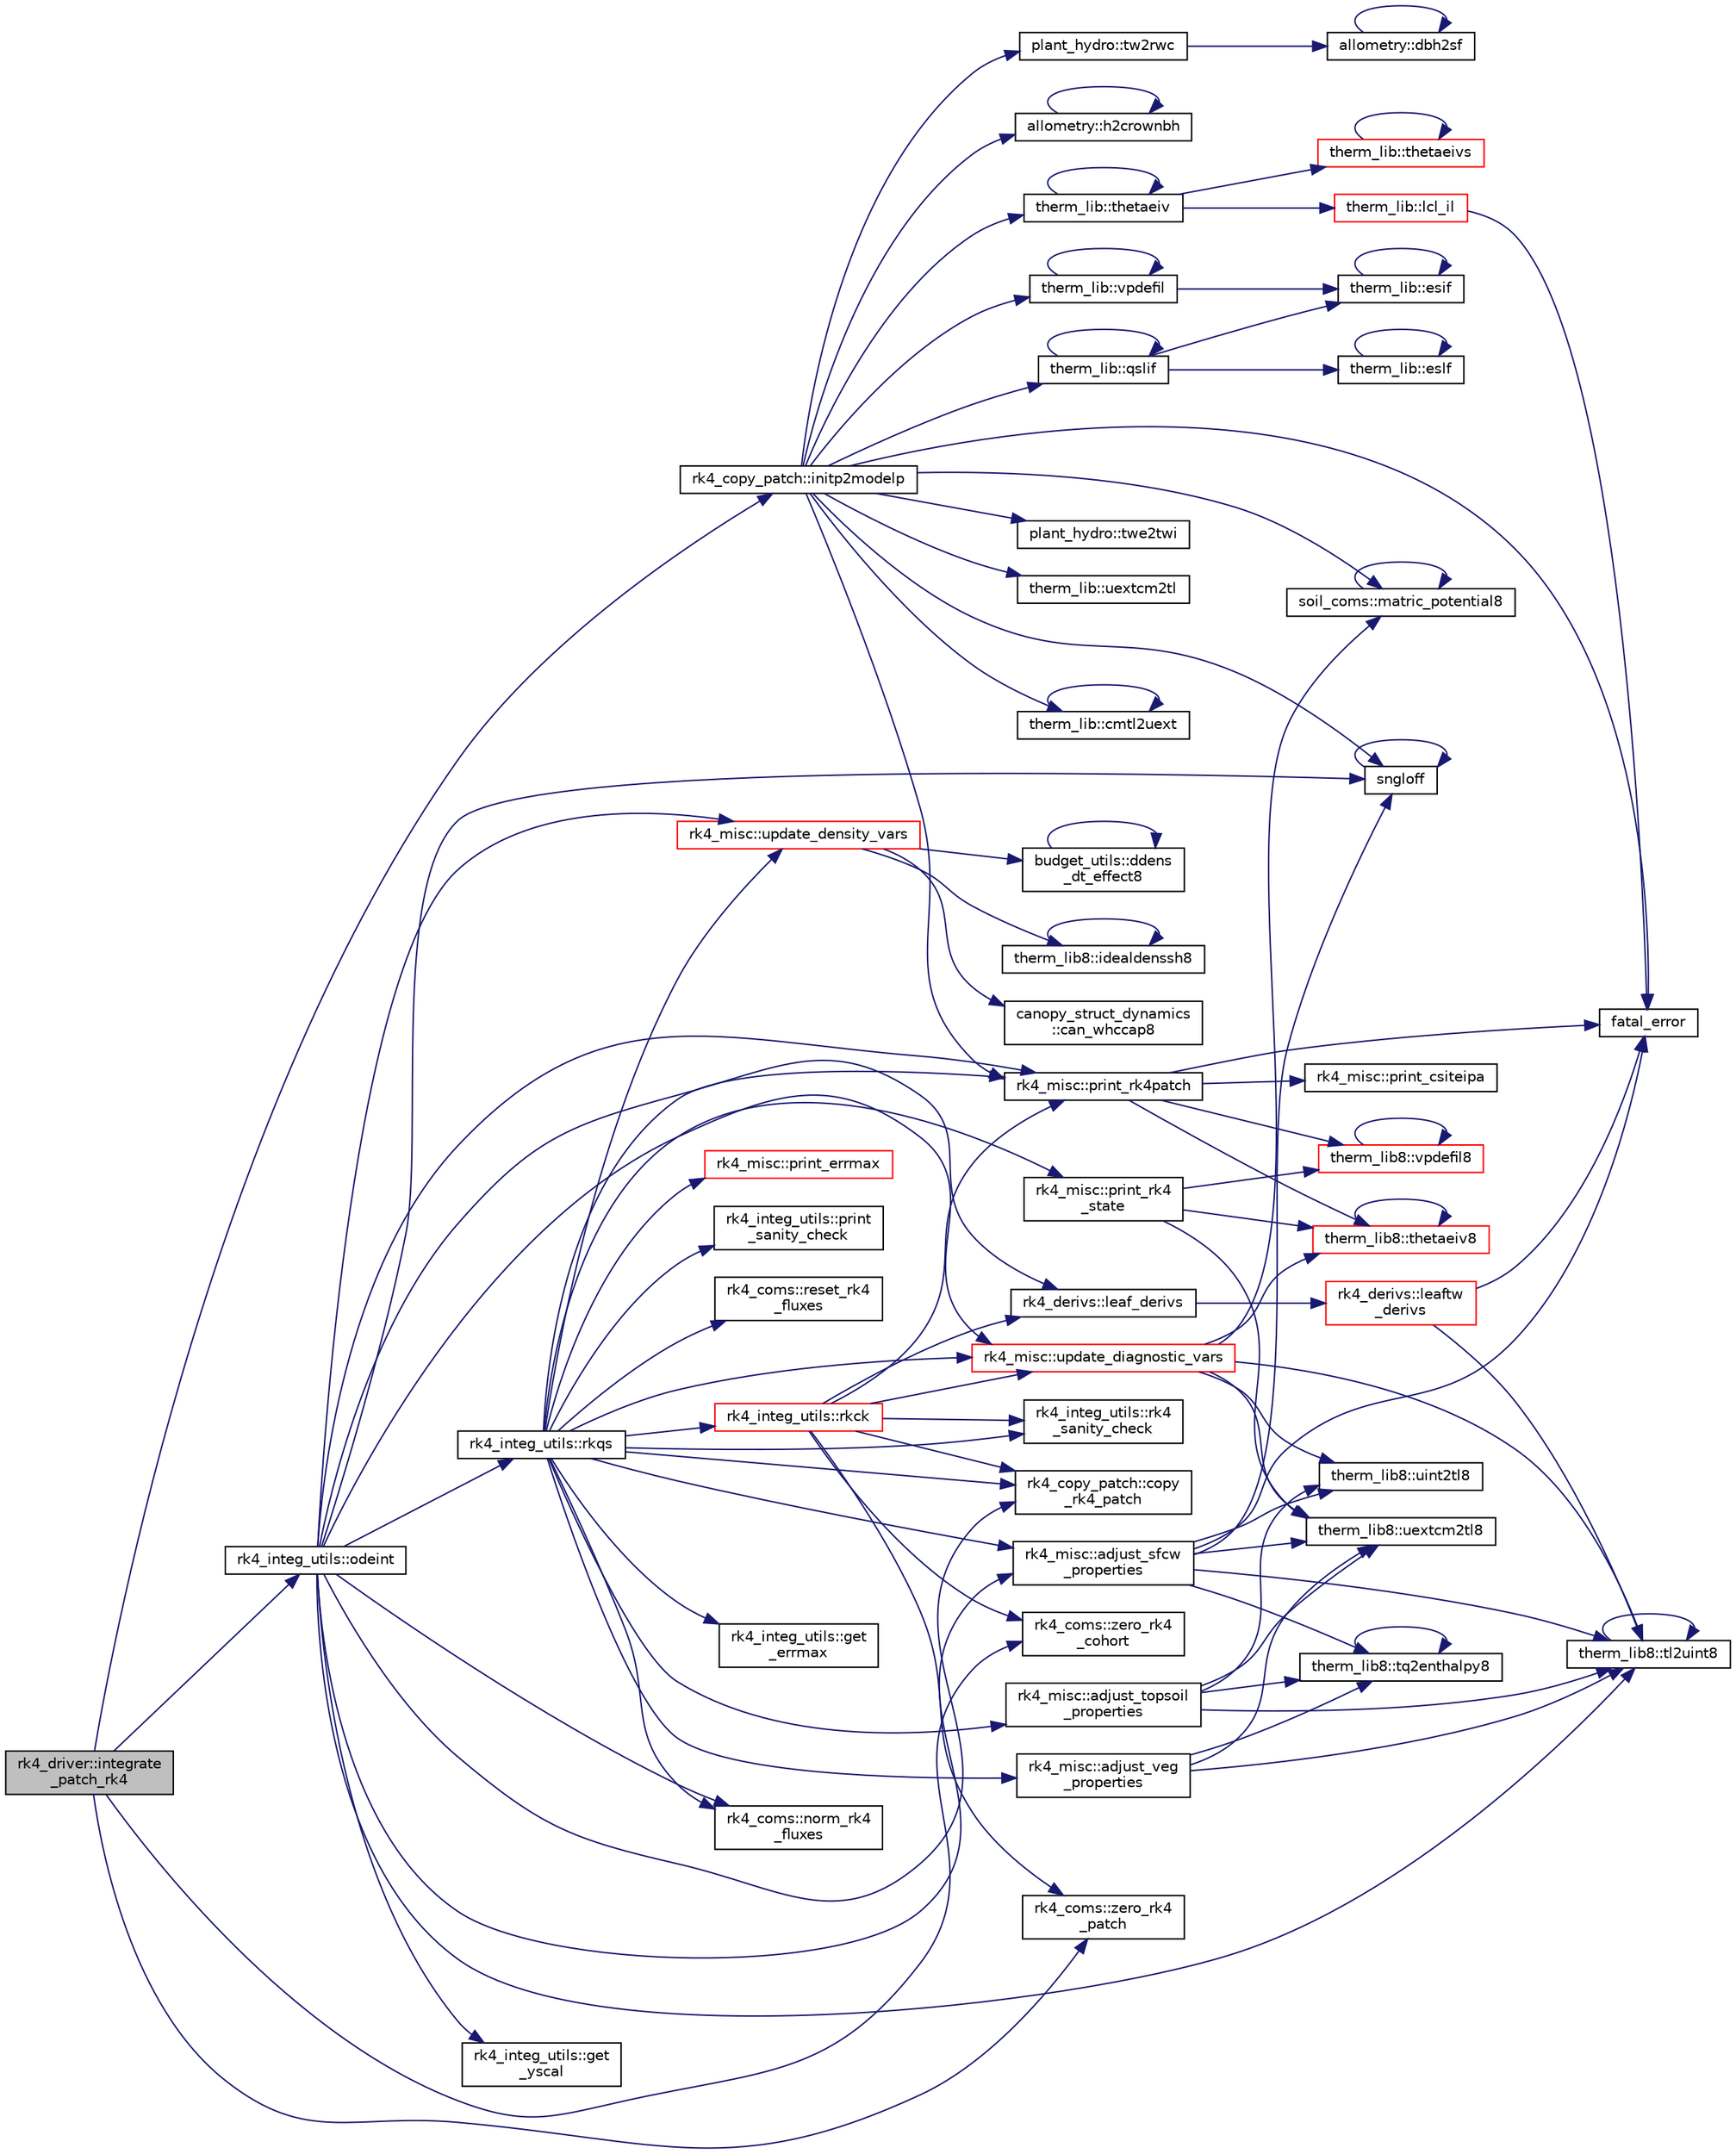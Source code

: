 digraph "rk4_driver::integrate_patch_rk4"
{
 // LATEX_PDF_SIZE
  edge [fontname="Helvetica",fontsize="10",labelfontname="Helvetica",labelfontsize="10"];
  node [fontname="Helvetica",fontsize="10",shape=record];
  rankdir="LR";
  Node1 [label="rk4_driver::integrate\l_patch_rk4",height=0.2,width=0.4,color="black", fillcolor="grey75", style="filled", fontcolor="black",tooltip=" "];
  Node1 -> Node2 [color="midnightblue",fontsize="10",style="solid"];
  Node2 [label="rk4_copy_patch::initp2modelp",height=0.2,width=0.4,color="black", fillcolor="white", style="filled",URL="$namespacerk4__copy__patch.html#a5c62a7572c0981a019c41feb3d93fa80",tooltip=" "];
  Node2 -> Node3 [color="midnightblue",fontsize="10",style="solid"];
  Node3 [label="therm_lib::cmtl2uext",height=0.2,width=0.4,color="black", fillcolor="white", style="filled",URL="$namespacetherm__lib.html#a2db60e1f300fadcd09ef451059aa571b",tooltip=" "];
  Node3 -> Node3 [color="midnightblue",fontsize="10",style="solid"];
  Node2 -> Node4 [color="midnightblue",fontsize="10",style="solid"];
  Node4 [label="fatal_error",height=0.2,width=0.4,color="black", fillcolor="white", style="filled",URL="$fatal__error_8_f90.html#a2a2bff228716ab48a81c795b348d1665",tooltip=" "];
  Node2 -> Node5 [color="midnightblue",fontsize="10",style="solid"];
  Node5 [label="allometry::h2crownbh",height=0.2,width=0.4,color="black", fillcolor="white", style="filled",URL="$namespaceallometry.html#a88949ed487fccc2f1dfd065399043b0d",tooltip=" "];
  Node5 -> Node5 [color="midnightblue",fontsize="10",style="solid"];
  Node2 -> Node6 [color="midnightblue",fontsize="10",style="solid"];
  Node6 [label="soil_coms::matric_potential8",height=0.2,width=0.4,color="black", fillcolor="white", style="filled",URL="$namespacesoil__coms.html#aba13a25afd16826ae4dfb38fa047ba76",tooltip=" "];
  Node6 -> Node6 [color="midnightblue",fontsize="10",style="solid"];
  Node2 -> Node7 [color="midnightblue",fontsize="10",style="solid"];
  Node7 [label="rk4_misc::print_rk4patch",height=0.2,width=0.4,color="black", fillcolor="white", style="filled",URL="$namespacerk4__misc.html#a6f1b7481db8c4187a653058e22652cb9",tooltip=" "];
  Node7 -> Node4 [color="midnightblue",fontsize="10",style="solid"];
  Node7 -> Node8 [color="midnightblue",fontsize="10",style="solid"];
  Node8 [label="rk4_misc::print_csiteipa",height=0.2,width=0.4,color="black", fillcolor="white", style="filled",URL="$namespacerk4__misc.html#a0c4d2f93e98e7f917d90689dcdaf47e3",tooltip=" "];
  Node7 -> Node9 [color="midnightblue",fontsize="10",style="solid"];
  Node9 [label="therm_lib8::thetaeiv8",height=0.2,width=0.4,color="red", fillcolor="white", style="filled",URL="$namespacetherm__lib8.html#aca0eeff24415eab272c13efcba42ebd5",tooltip=" "];
  Node9 -> Node9 [color="midnightblue",fontsize="10",style="solid"];
  Node7 -> Node19 [color="midnightblue",fontsize="10",style="solid"];
  Node19 [label="therm_lib8::vpdefil8",height=0.2,width=0.4,color="red", fillcolor="white", style="filled",URL="$namespacetherm__lib8.html#a11c93be5459d6b6a5501cbd52977e6ab",tooltip=" "];
  Node19 -> Node19 [color="midnightblue",fontsize="10",style="solid"];
  Node2 -> Node20 [color="midnightblue",fontsize="10",style="solid"];
  Node20 [label="therm_lib::qslif",height=0.2,width=0.4,color="black", fillcolor="white", style="filled",URL="$namespacetherm__lib.html#a44ab3a68e6060bf4afbfc504e3a8c633",tooltip=" "];
  Node20 -> Node21 [color="midnightblue",fontsize="10",style="solid"];
  Node21 [label="therm_lib::esif",height=0.2,width=0.4,color="black", fillcolor="white", style="filled",URL="$namespacetherm__lib.html#a109004866b1542dfcfa1da1e5130d3c9",tooltip=" "];
  Node21 -> Node21 [color="midnightblue",fontsize="10",style="solid"];
  Node20 -> Node22 [color="midnightblue",fontsize="10",style="solid"];
  Node22 [label="therm_lib::eslf",height=0.2,width=0.4,color="black", fillcolor="white", style="filled",URL="$namespacetherm__lib.html#a82ae02323247d6435153002a309552fb",tooltip=" "];
  Node22 -> Node22 [color="midnightblue",fontsize="10",style="solid"];
  Node20 -> Node20 [color="midnightblue",fontsize="10",style="solid"];
  Node2 -> Node23 [color="midnightblue",fontsize="10",style="solid"];
  Node23 [label="sngloff",height=0.2,width=0.4,color="black", fillcolor="white", style="filled",URL="$numutils_8f90.html#a97ff3973394dba1b9534e055e358de97",tooltip=" "];
  Node23 -> Node23 [color="midnightblue",fontsize="10",style="solid"];
  Node2 -> Node24 [color="midnightblue",fontsize="10",style="solid"];
  Node24 [label="therm_lib::thetaeiv",height=0.2,width=0.4,color="black", fillcolor="white", style="filled",URL="$namespacetherm__lib.html#a2523d158beee975faaed4552724aae65",tooltip=" "];
  Node24 -> Node25 [color="midnightblue",fontsize="10",style="solid"];
  Node25 [label="therm_lib::lcl_il",height=0.2,width=0.4,color="red", fillcolor="white", style="filled",URL="$namespacetherm__lib.html#a0b1c333335dfb4af1c56bc56a0e45440",tooltip=" "];
  Node25 -> Node4 [color="midnightblue",fontsize="10",style="solid"];
  Node24 -> Node24 [color="midnightblue",fontsize="10",style="solid"];
  Node24 -> Node30 [color="midnightblue",fontsize="10",style="solid"];
  Node30 [label="therm_lib::thetaeivs",height=0.2,width=0.4,color="red", fillcolor="white", style="filled",URL="$namespacetherm__lib.html#a59bae4be9ba9f862c7b58953f37a9be2",tooltip=" "];
  Node30 -> Node30 [color="midnightblue",fontsize="10",style="solid"];
  Node2 -> Node32 [color="midnightblue",fontsize="10",style="solid"];
  Node32 [label="plant_hydro::tw2rwc",height=0.2,width=0.4,color="black", fillcolor="white", style="filled",URL="$namespaceplant__hydro.html#a09860c21fcc80cc71cd5d5c11ff2ddd2",tooltip="Convert total water to relative water content for both leaf and wood."];
  Node32 -> Node33 [color="midnightblue",fontsize="10",style="solid"];
  Node33 [label="allometry::dbh2sf",height=0.2,width=0.4,color="black", fillcolor="white", style="filled",URL="$namespaceallometry.html#aded2a9492711f07e5c157c17e9029c10",tooltip=" "];
  Node33 -> Node33 [color="midnightblue",fontsize="10",style="solid"];
  Node2 -> Node34 [color="midnightblue",fontsize="10",style="solid"];
  Node34 [label="plant_hydro::twe2twi",height=0.2,width=0.4,color="black", fillcolor="white", style="filled",URL="$namespaceplant__hydro.html#aeec57a396eb838de8a254337d9b9851d",tooltip="Extensive to extensive internal water converter."];
  Node2 -> Node35 [color="midnightblue",fontsize="10",style="solid"];
  Node35 [label="therm_lib::uextcm2tl",height=0.2,width=0.4,color="black", fillcolor="white", style="filled",URL="$namespacetherm__lib.html#ac588ab0dc1c0c52c4c41b847be134ee9",tooltip=" "];
  Node2 -> Node36 [color="midnightblue",fontsize="10",style="solid"];
  Node36 [label="therm_lib::vpdefil",height=0.2,width=0.4,color="black", fillcolor="white", style="filled",URL="$namespacetherm__lib.html#af6ca165844a5da4f2d21a37aa3fff081",tooltip=" "];
  Node36 -> Node21 [color="midnightblue",fontsize="10",style="solid"];
  Node36 -> Node36 [color="midnightblue",fontsize="10",style="solid"];
  Node1 -> Node37 [color="midnightblue",fontsize="10",style="solid"];
  Node37 [label="rk4_integ_utils::odeint",height=0.2,width=0.4,color="black", fillcolor="white", style="filled",URL="$namespacerk4__integ__utils.html#a479cb673a6f002065a13f3888a76fc5c",tooltip=" "];
  Node37 -> Node38 [color="midnightblue",fontsize="10",style="solid"];
  Node38 [label="rk4_misc::adjust_sfcw\l_properties",height=0.2,width=0.4,color="black", fillcolor="white", style="filled",URL="$namespacerk4__misc.html#af1f79aa2bc00e4d35e1ae56e2e7cca8b",tooltip=" "];
  Node38 -> Node4 [color="midnightblue",fontsize="10",style="solid"];
  Node38 -> Node23 [color="midnightblue",fontsize="10",style="solid"];
  Node38 -> Node39 [color="midnightblue",fontsize="10",style="solid"];
  Node39 [label="therm_lib8::tl2uint8",height=0.2,width=0.4,color="black", fillcolor="white", style="filled",URL="$namespacetherm__lib8.html#afb21e6b55b53bbc124c228e01ccc60cb",tooltip=" "];
  Node39 -> Node39 [color="midnightblue",fontsize="10",style="solid"];
  Node38 -> Node40 [color="midnightblue",fontsize="10",style="solid"];
  Node40 [label="therm_lib8::tq2enthalpy8",height=0.2,width=0.4,color="black", fillcolor="white", style="filled",URL="$namespacetherm__lib8.html#abc11d3a9518a513fd0b3b97e6fc0e68e",tooltip=" "];
  Node40 -> Node40 [color="midnightblue",fontsize="10",style="solid"];
  Node38 -> Node41 [color="midnightblue",fontsize="10",style="solid"];
  Node41 [label="therm_lib8::uextcm2tl8",height=0.2,width=0.4,color="black", fillcolor="white", style="filled",URL="$namespacetherm__lib8.html#af00b031b94385eb06e81a837246715bd",tooltip=" "];
  Node38 -> Node42 [color="midnightblue",fontsize="10",style="solid"];
  Node42 [label="therm_lib8::uint2tl8",height=0.2,width=0.4,color="black", fillcolor="white", style="filled",URL="$namespacetherm__lib8.html#a25d3d7f68a7ddbdf3c13eac03b1bb780",tooltip=" "];
  Node37 -> Node43 [color="midnightblue",fontsize="10",style="solid"];
  Node43 [label="rk4_copy_patch::copy\l_rk4_patch",height=0.2,width=0.4,color="black", fillcolor="white", style="filled",URL="$namespacerk4__copy__patch.html#a0a4e12314b4876462e80f56d7535da4c",tooltip=" "];
  Node37 -> Node44 [color="midnightblue",fontsize="10",style="solid"];
  Node44 [label="rk4_integ_utils::get\l_yscal",height=0.2,width=0.4,color="black", fillcolor="white", style="filled",URL="$namespacerk4__integ__utils.html#a86fecc945ec764cc4078e77b14cc4d7c",tooltip=" "];
  Node37 -> Node45 [color="midnightblue",fontsize="10",style="solid"];
  Node45 [label="rk4_derivs::leaf_derivs",height=0.2,width=0.4,color="black", fillcolor="white", style="filled",URL="$namespacerk4__derivs.html#a442a8d66ccac279ead18986735cf5a07",tooltip=" "];
  Node45 -> Node46 [color="midnightblue",fontsize="10",style="solid"];
  Node46 [label="rk4_derivs::leaftw\l_derivs",height=0.2,width=0.4,color="red", fillcolor="white", style="filled",URL="$namespacerk4__derivs.html#a9d842f7ffa1b755cb2e94fe1e5a2b65d",tooltip=" "];
  Node46 -> Node4 [color="midnightblue",fontsize="10",style="solid"];
  Node46 -> Node39 [color="midnightblue",fontsize="10",style="solid"];
  Node37 -> Node53 [color="midnightblue",fontsize="10",style="solid"];
  Node53 [label="rk4_coms::norm_rk4\l_fluxes",height=0.2,width=0.4,color="black", fillcolor="white", style="filled",URL="$namespacerk4__coms.html#ad9cf07917e6000f8f46e84428647b494",tooltip=" "];
  Node37 -> Node7 [color="midnightblue",fontsize="10",style="solid"];
  Node37 -> Node54 [color="midnightblue",fontsize="10",style="solid"];
  Node54 [label="rk4_integ_utils::rkqs",height=0.2,width=0.4,color="black", fillcolor="white", style="filled",URL="$namespacerk4__integ__utils.html#acd30a6653bb12c1b9a567c90798cba59",tooltip=" "];
  Node54 -> Node38 [color="midnightblue",fontsize="10",style="solid"];
  Node54 -> Node55 [color="midnightblue",fontsize="10",style="solid"];
  Node55 [label="rk4_misc::adjust_topsoil\l_properties",height=0.2,width=0.4,color="black", fillcolor="white", style="filled",URL="$namespacerk4__misc.html#abe647aee6aafb739922bc6e41c6751b3",tooltip=" "];
  Node55 -> Node39 [color="midnightblue",fontsize="10",style="solid"];
  Node55 -> Node40 [color="midnightblue",fontsize="10",style="solid"];
  Node55 -> Node41 [color="midnightblue",fontsize="10",style="solid"];
  Node55 -> Node42 [color="midnightblue",fontsize="10",style="solid"];
  Node54 -> Node56 [color="midnightblue",fontsize="10",style="solid"];
  Node56 [label="rk4_misc::adjust_veg\l_properties",height=0.2,width=0.4,color="black", fillcolor="white", style="filled",URL="$namespacerk4__misc.html#a8246b6afa785c0d2671187d9defadadb",tooltip=" "];
  Node56 -> Node39 [color="midnightblue",fontsize="10",style="solid"];
  Node56 -> Node40 [color="midnightblue",fontsize="10",style="solid"];
  Node56 -> Node41 [color="midnightblue",fontsize="10",style="solid"];
  Node54 -> Node43 [color="midnightblue",fontsize="10",style="solid"];
  Node54 -> Node57 [color="midnightblue",fontsize="10",style="solid"];
  Node57 [label="rk4_integ_utils::get\l_errmax",height=0.2,width=0.4,color="black", fillcolor="white", style="filled",URL="$namespacerk4__integ__utils.html#a79c864be24128d863d350cc0f19cd8fc",tooltip=" "];
  Node54 -> Node53 [color="midnightblue",fontsize="10",style="solid"];
  Node54 -> Node58 [color="midnightblue",fontsize="10",style="solid"];
  Node58 [label="rk4_misc::print_errmax",height=0.2,width=0.4,color="red", fillcolor="white", style="filled",URL="$namespacerk4__misc.html#a0d8d61f13b9942b30e32c8ff5b9e3021",tooltip=" "];
  Node54 -> Node60 [color="midnightblue",fontsize="10",style="solid"];
  Node60 [label="rk4_misc::print_rk4\l_state",height=0.2,width=0.4,color="black", fillcolor="white", style="filled",URL="$namespacerk4__misc.html#a0fe72170ef0eaaa9bde73392734d9a45",tooltip=" "];
  Node60 -> Node9 [color="midnightblue",fontsize="10",style="solid"];
  Node60 -> Node41 [color="midnightblue",fontsize="10",style="solid"];
  Node60 -> Node19 [color="midnightblue",fontsize="10",style="solid"];
  Node54 -> Node7 [color="midnightblue",fontsize="10",style="solid"];
  Node54 -> Node61 [color="midnightblue",fontsize="10",style="solid"];
  Node61 [label="rk4_integ_utils::print\l_sanity_check",height=0.2,width=0.4,color="black", fillcolor="white", style="filled",URL="$namespacerk4__integ__utils.html#acd2cfd872e82480579ab5b577df3cea9",tooltip=" "];
  Node54 -> Node62 [color="midnightblue",fontsize="10",style="solid"];
  Node62 [label="rk4_coms::reset_rk4\l_fluxes",height=0.2,width=0.4,color="black", fillcolor="white", style="filled",URL="$namespacerk4__coms.html#a02aeb5f0e99479e6eef3029472a79781",tooltip=" "];
  Node54 -> Node63 [color="midnightblue",fontsize="10",style="solid"];
  Node63 [label="rk4_integ_utils::rk4\l_sanity_check",height=0.2,width=0.4,color="black", fillcolor="white", style="filled",URL="$namespacerk4__integ__utils.html#ae05e3b41c7c1e757ebe65c8627d398ab",tooltip=" "];
  Node54 -> Node64 [color="midnightblue",fontsize="10",style="solid"];
  Node64 [label="rk4_integ_utils::rkck",height=0.2,width=0.4,color="red", fillcolor="white", style="filled",URL="$namespacerk4__integ__utils.html#adfa0dc6d3b4f52f123b93e810bdbf750",tooltip=" "];
  Node64 -> Node43 [color="midnightblue",fontsize="10",style="solid"];
  Node64 -> Node45 [color="midnightblue",fontsize="10",style="solid"];
  Node64 -> Node7 [color="midnightblue",fontsize="10",style="solid"];
  Node64 -> Node63 [color="midnightblue",fontsize="10",style="solid"];
  Node64 -> Node66 [color="midnightblue",fontsize="10",style="solid"];
  Node66 [label="rk4_misc::update_diagnostic_vars",height=0.2,width=0.4,color="red", fillcolor="white", style="filled",URL="$namespacerk4__misc.html#a1d4d4a8632749f2ae1611575efdf75cb",tooltip=" "];
  Node66 -> Node6 [color="midnightblue",fontsize="10",style="solid"];
  Node66 -> Node9 [color="midnightblue",fontsize="10",style="solid"];
  Node66 -> Node39 [color="midnightblue",fontsize="10",style="solid"];
  Node66 -> Node41 [color="midnightblue",fontsize="10",style="solid"];
  Node66 -> Node42 [color="midnightblue",fontsize="10",style="solid"];
  Node64 -> Node94 [color="midnightblue",fontsize="10",style="solid"];
  Node94 [label="rk4_coms::zero_rk4\l_cohort",height=0.2,width=0.4,color="black", fillcolor="white", style="filled",URL="$namespacerk4__coms.html#a1053434edb41147cb74257d6339eab8f",tooltip=" "];
  Node64 -> Node95 [color="midnightblue",fontsize="10",style="solid"];
  Node95 [label="rk4_coms::zero_rk4\l_patch",height=0.2,width=0.4,color="black", fillcolor="white", style="filled",URL="$namespacerk4__coms.html#a4206f404f555c50ee6570211356bd537",tooltip=" "];
  Node54 -> Node96 [color="midnightblue",fontsize="10",style="solid"];
  Node96 [label="rk4_misc::update_density_vars",height=0.2,width=0.4,color="red", fillcolor="white", style="filled",URL="$namespacerk4__misc.html#a4e67a249ae63c93213ef1dc754e87391",tooltip=" "];
  Node96 -> Node97 [color="midnightblue",fontsize="10",style="solid"];
  Node97 [label="canopy_struct_dynamics\l::can_whccap8",height=0.2,width=0.4,color="black", fillcolor="white", style="filled",URL="$namespacecanopy__struct__dynamics.html#a747cc515e0b23595bd0718242a0c4614",tooltip=" "];
  Node96 -> Node98 [color="midnightblue",fontsize="10",style="solid"];
  Node98 [label="budget_utils::ddens\l_dt_effect8",height=0.2,width=0.4,color="black", fillcolor="white", style="filled",URL="$namespacebudget__utils.html#afecbf45a83fa404977fa6502764f7331",tooltip=" "];
  Node98 -> Node98 [color="midnightblue",fontsize="10",style="solid"];
  Node96 -> Node99 [color="midnightblue",fontsize="10",style="solid"];
  Node99 [label="therm_lib8::idealdenssh8",height=0.2,width=0.4,color="black", fillcolor="white", style="filled",URL="$namespacetherm__lib8.html#a71a3a8a71ff6e3d11c6b604f495e5240",tooltip=" "];
  Node99 -> Node99 [color="midnightblue",fontsize="10",style="solid"];
  Node54 -> Node66 [color="midnightblue",fontsize="10",style="solid"];
  Node37 -> Node23 [color="midnightblue",fontsize="10",style="solid"];
  Node37 -> Node39 [color="midnightblue",fontsize="10",style="solid"];
  Node37 -> Node96 [color="midnightblue",fontsize="10",style="solid"];
  Node37 -> Node66 [color="midnightblue",fontsize="10",style="solid"];
  Node1 -> Node94 [color="midnightblue",fontsize="10",style="solid"];
  Node1 -> Node95 [color="midnightblue",fontsize="10",style="solid"];
}
